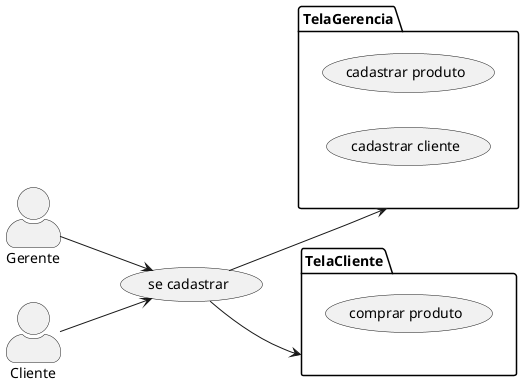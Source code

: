 @startuml usecase
left to right direction
skinparam actorStyle awesome
usecase "se cadastrar" as cadastro

:Gerente: --> cadastro
:Cliente: --> cadastro

package TelaGerencia{
    usecase "cadastrar produto" as cadProd
    usecase "cadastrar cliente" as cadClient
}

package TelaCliente{
    usecase "comprar produto" as comprar
}

cadastro --> TelaGerencia
cadastro --> TelaCliente

@enduml